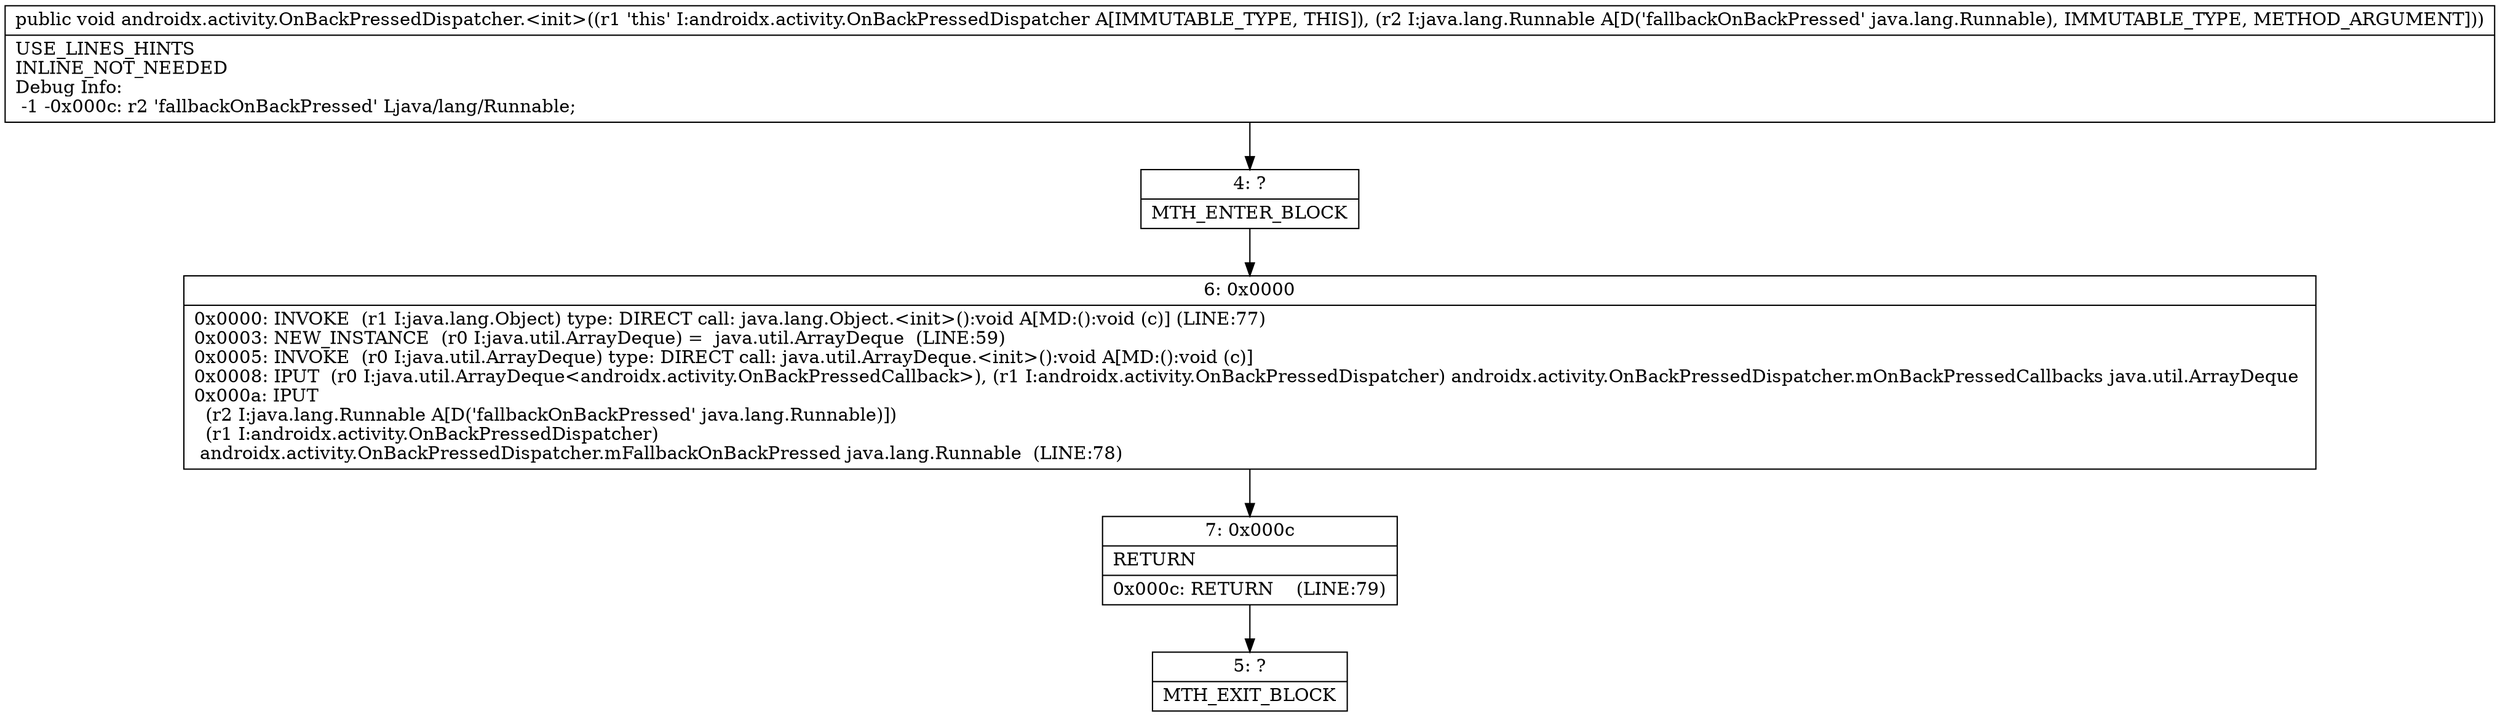digraph "CFG forandroidx.activity.OnBackPressedDispatcher.\<init\>(Ljava\/lang\/Runnable;)V" {
Node_4 [shape=record,label="{4\:\ ?|MTH_ENTER_BLOCK\l}"];
Node_6 [shape=record,label="{6\:\ 0x0000|0x0000: INVOKE  (r1 I:java.lang.Object) type: DIRECT call: java.lang.Object.\<init\>():void A[MD:():void (c)] (LINE:77)\l0x0003: NEW_INSTANCE  (r0 I:java.util.ArrayDeque) =  java.util.ArrayDeque  (LINE:59)\l0x0005: INVOKE  (r0 I:java.util.ArrayDeque) type: DIRECT call: java.util.ArrayDeque.\<init\>():void A[MD:():void (c)]\l0x0008: IPUT  (r0 I:java.util.ArrayDeque\<androidx.activity.OnBackPressedCallback\>), (r1 I:androidx.activity.OnBackPressedDispatcher) androidx.activity.OnBackPressedDispatcher.mOnBackPressedCallbacks java.util.ArrayDeque \l0x000a: IPUT  \l  (r2 I:java.lang.Runnable A[D('fallbackOnBackPressed' java.lang.Runnable)])\l  (r1 I:androidx.activity.OnBackPressedDispatcher)\l androidx.activity.OnBackPressedDispatcher.mFallbackOnBackPressed java.lang.Runnable  (LINE:78)\l}"];
Node_7 [shape=record,label="{7\:\ 0x000c|RETURN\l|0x000c: RETURN    (LINE:79)\l}"];
Node_5 [shape=record,label="{5\:\ ?|MTH_EXIT_BLOCK\l}"];
MethodNode[shape=record,label="{public void androidx.activity.OnBackPressedDispatcher.\<init\>((r1 'this' I:androidx.activity.OnBackPressedDispatcher A[IMMUTABLE_TYPE, THIS]), (r2 I:java.lang.Runnable A[D('fallbackOnBackPressed' java.lang.Runnable), IMMUTABLE_TYPE, METHOD_ARGUMENT]))  | USE_LINES_HINTS\lINLINE_NOT_NEEDED\lDebug Info:\l  \-1 \-0x000c: r2 'fallbackOnBackPressed' Ljava\/lang\/Runnable;\l}"];
MethodNode -> Node_4;Node_4 -> Node_6;
Node_6 -> Node_7;
Node_7 -> Node_5;
}

